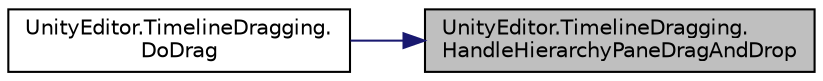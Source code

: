 digraph "UnityEditor.TimelineDragging.HandleHierarchyPaneDragAndDrop"
{
 // LATEX_PDF_SIZE
  edge [fontname="Helvetica",fontsize="10",labelfontname="Helvetica",labelfontsize="10"];
  node [fontname="Helvetica",fontsize="10",shape=record];
  rankdir="RL";
  Node1 [label="UnityEditor.TimelineDragging.\lHandleHierarchyPaneDragAndDrop",height=0.2,width=0.4,color="black", fillcolor="grey75", style="filled", fontcolor="black",tooltip=" "];
  Node1 -> Node2 [dir="back",color="midnightblue",fontsize="10",style="solid",fontname="Helvetica"];
  Node2 [label="UnityEditor.TimelineDragging.\lDoDrag",height=0.2,width=0.4,color="black", fillcolor="white", style="filled",URL="$class_unity_editor_1_1_timeline_dragging.html#a4553779d4ca17b6903d161bccec38193",tooltip=" "];
}
